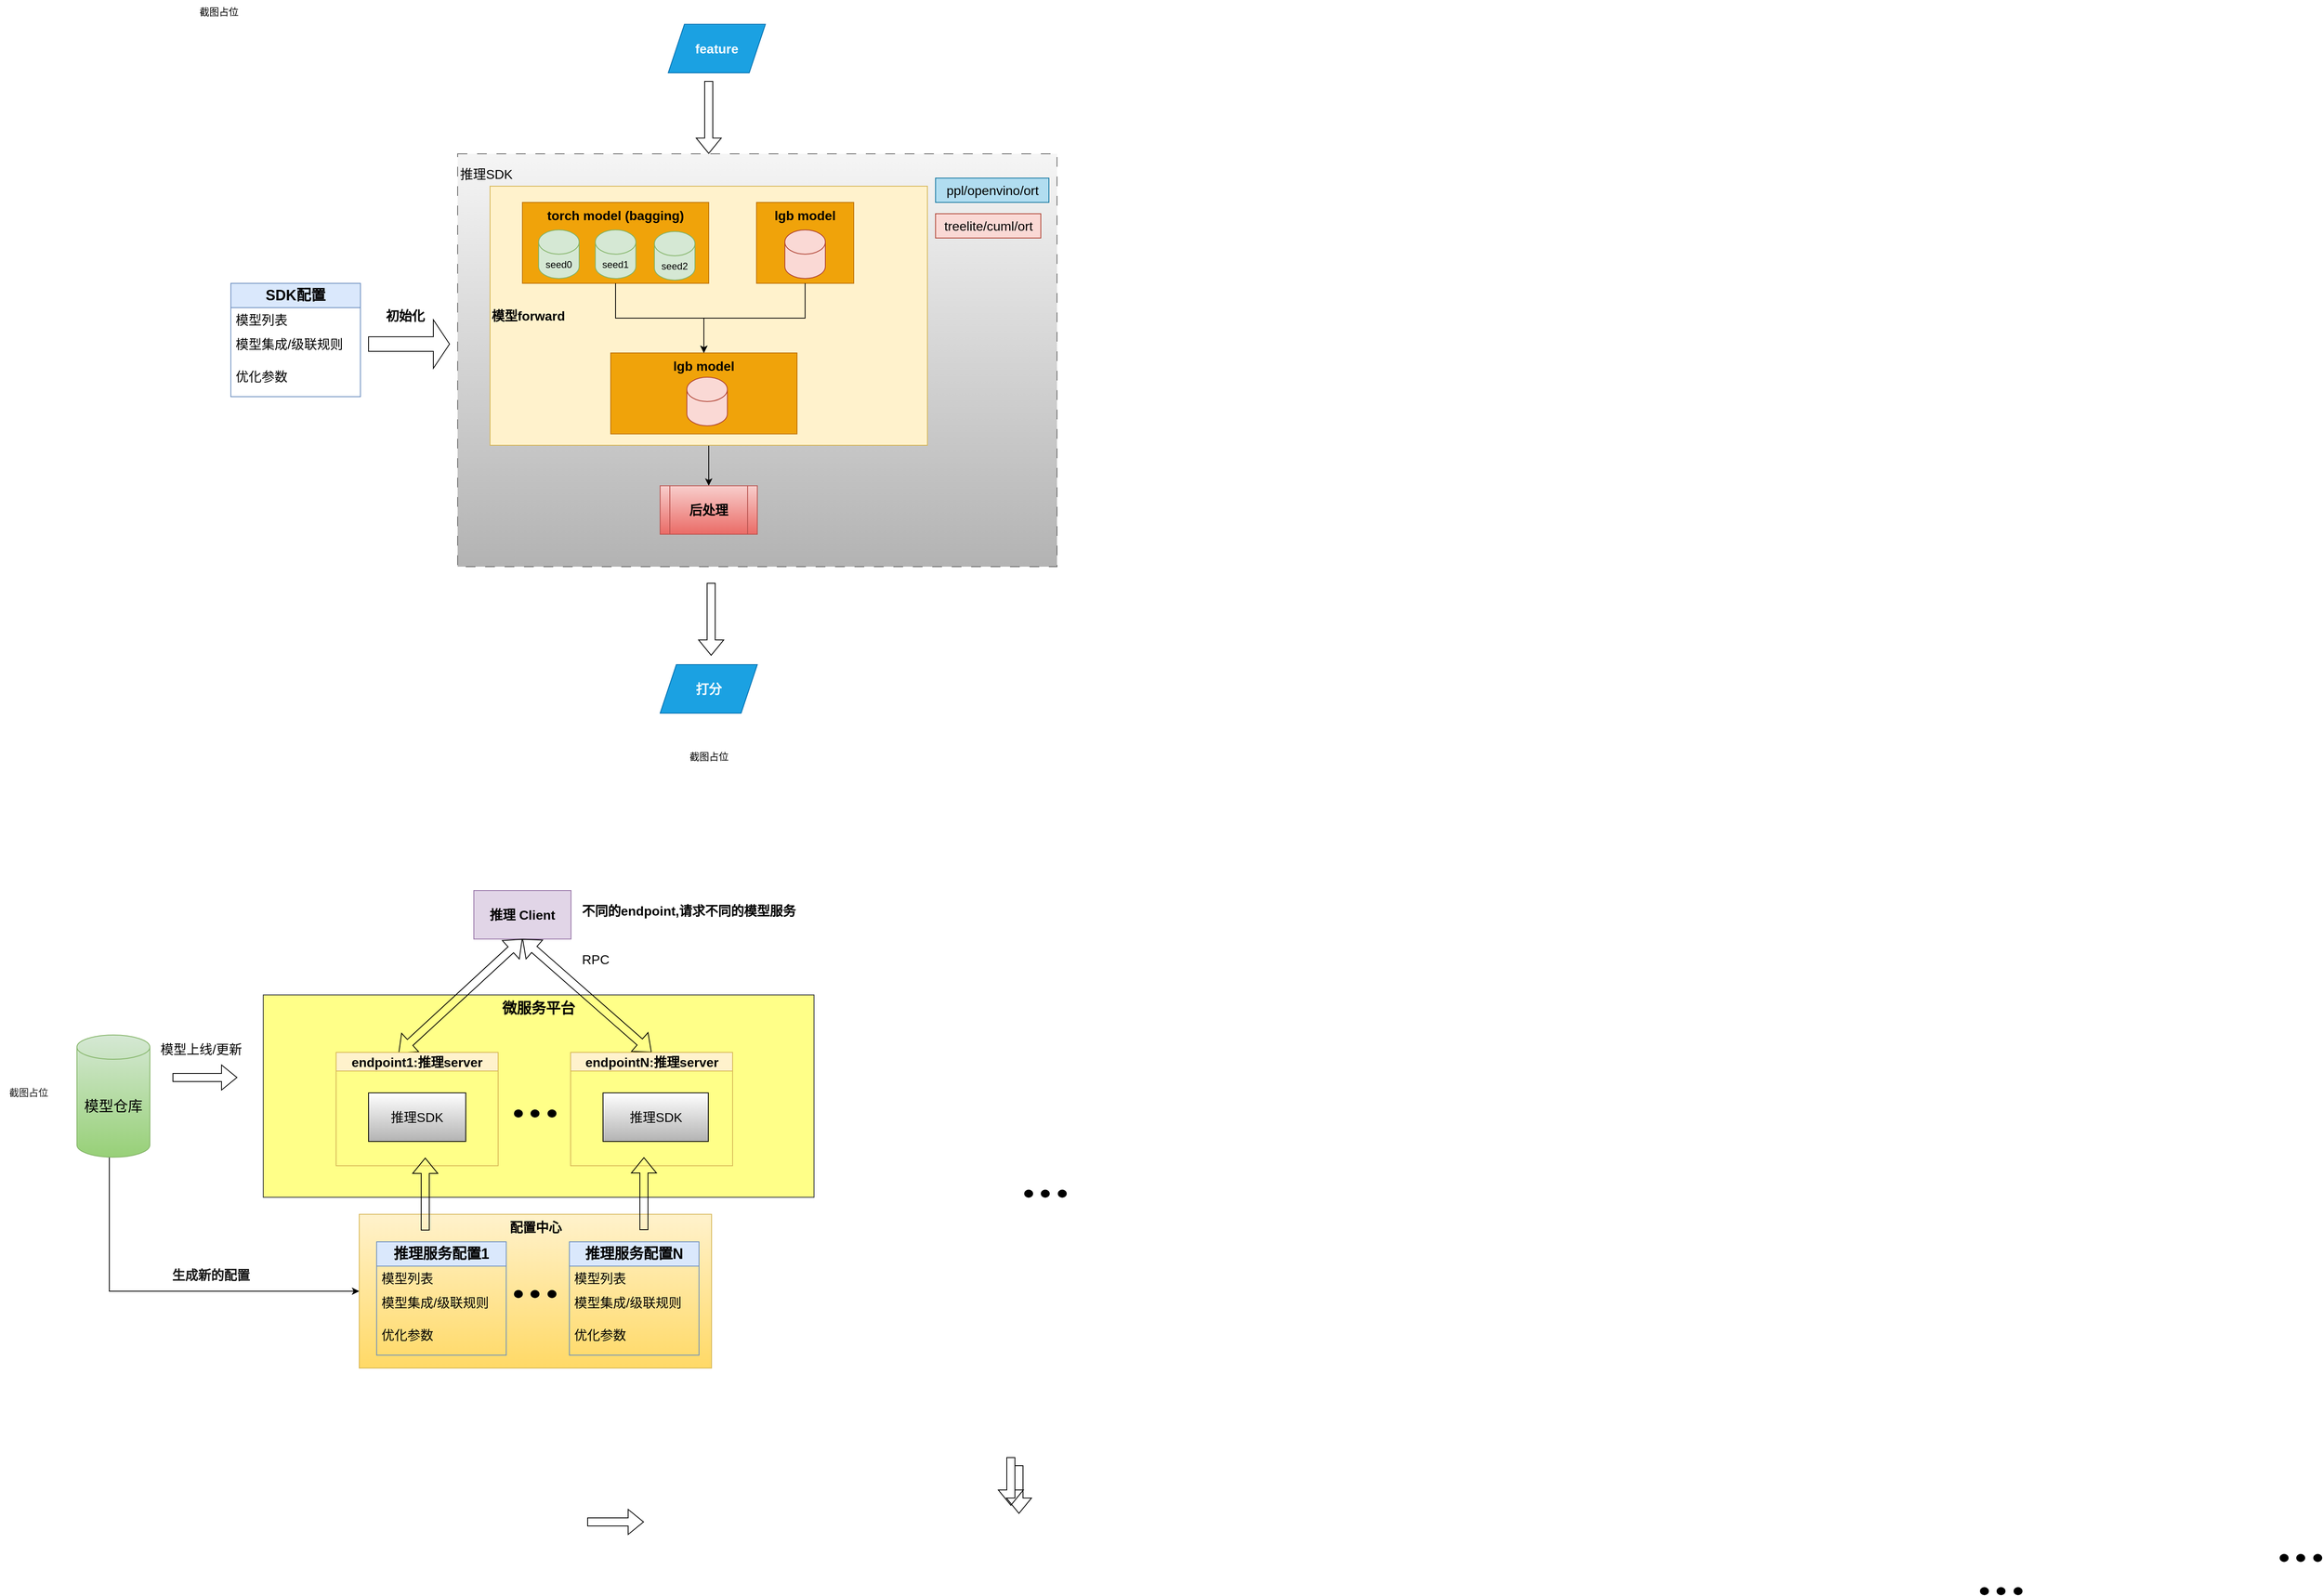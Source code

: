 <mxfile version="21.1.1" type="github">
  <diagram name="第 1 页" id="nnr06dnKJYtgya7jrnHT">
    <mxGraphModel dx="2261" dy="769" grid="1" gridSize="10" guides="1" tooltips="1" connect="1" arrows="1" fold="1" page="1" pageScale="1" pageWidth="827" pageHeight="1169" math="0" shadow="0">
      <root>
        <mxCell id="0" />
        <mxCell id="1" parent="0" />
        <mxCell id="UK8yWLkQY4NRwHUQAjbO-138" value="&lt;font style=&quot;font-size: 18px;&quot;&gt;&lt;b&gt;微服务平台&lt;/b&gt;&lt;/font&gt;" style="rounded=0;whiteSpace=wrap;html=1;fillColor=#ffff88;strokeColor=#36393d;verticalAlign=top;" vertex="1" parent="1">
          <mxGeometry x="-40" y="1309" width="680" height="250" as="geometry" />
        </mxCell>
        <mxCell id="UK8yWLkQY4NRwHUQAjbO-98" value="&lt;font style=&quot;font-size: 16px;&quot;&gt;&lt;b&gt;配置中心&lt;/b&gt;&lt;/font&gt;" style="rounded=0;whiteSpace=wrap;html=1;fillColor=#fff2cc;gradientColor=#ffd966;strokeColor=#d6b656;align=center;verticalAlign=top;" vertex="1" parent="1">
          <mxGeometry x="78.5" y="1580" width="435" height="190" as="geometry" />
        </mxCell>
        <mxCell id="UK8yWLkQY4NRwHUQAjbO-15" value="" style="rounded=0;whiteSpace=wrap;html=1;dashed=1;dashPattern=12 12;fillColor=#f5f5f5;strokeColor=#666666;gradientColor=#b3b3b3;" vertex="1" parent="1">
          <mxGeometry x="200" y="270" width="740" height="510" as="geometry" />
        </mxCell>
        <mxCell id="UK8yWLkQY4NRwHUQAjbO-43" style="edgeStyle=orthogonalEdgeStyle;rounded=0;orthogonalLoop=1;jettySize=auto;html=1;" edge="1" parent="1" source="UK8yWLkQY4NRwHUQAjbO-1" target="UK8yWLkQY4NRwHUQAjbO-42">
          <mxGeometry relative="1" as="geometry" />
        </mxCell>
        <mxCell id="UK8yWLkQY4NRwHUQAjbO-1" value="&lt;font style=&quot;font-size: 16px;&quot;&gt;&lt;b&gt;模型forward&lt;/b&gt;&lt;/font&gt;" style="rounded=0;whiteSpace=wrap;html=1;fillColor=#fff2cc;strokeColor=#d6b656;labelPosition=center;verticalLabelPosition=middle;align=left;verticalAlign=middle;" vertex="1" parent="1">
          <mxGeometry x="240" y="310" width="540" height="320" as="geometry" />
        </mxCell>
        <mxCell id="UK8yWLkQY4NRwHUQAjbO-6" value="&lt;font style=&quot;font-size: 18px;&quot;&gt;&lt;b&gt;SDK配置&lt;/b&gt;&lt;/font&gt;" style="swimlane;fontStyle=0;childLayout=stackLayout;horizontal=1;startSize=30;horizontalStack=0;resizeParent=1;resizeParentMax=0;resizeLast=0;collapsible=1;marginBottom=0;whiteSpace=wrap;html=1;fillColor=#dae8fc;strokeColor=#6c8ebf;" vertex="1" parent="1">
          <mxGeometry x="-80" y="430" width="160" height="140" as="geometry" />
        </mxCell>
        <mxCell id="UK8yWLkQY4NRwHUQAjbO-7" value="&lt;font style=&quot;font-size: 16px;&quot;&gt;模型列表&lt;/font&gt;" style="text;strokeColor=none;fillColor=none;align=left;verticalAlign=middle;spacingLeft=4;spacingRight=4;overflow=hidden;points=[[0,0.5],[1,0.5]];portConstraint=eastwest;rotatable=0;whiteSpace=wrap;html=1;" vertex="1" parent="UK8yWLkQY4NRwHUQAjbO-6">
          <mxGeometry y="30" width="160" height="30" as="geometry" />
        </mxCell>
        <mxCell id="UK8yWLkQY4NRwHUQAjbO-8" value="&lt;font style=&quot;font-size: 16px;&quot;&gt;模型集成/级联规则&lt;/font&gt;" style="text;strokeColor=none;fillColor=none;align=left;verticalAlign=middle;spacingLeft=4;spacingRight=4;overflow=hidden;points=[[0,0.5],[1,0.5]];portConstraint=eastwest;rotatable=0;whiteSpace=wrap;html=1;" vertex="1" parent="UK8yWLkQY4NRwHUQAjbO-6">
          <mxGeometry y="60" width="160" height="30" as="geometry" />
        </mxCell>
        <object label="&lt;font style=&quot;font-size: 16px;&quot;&gt;优化参数&lt;/font&gt;" id="UK8yWLkQY4NRwHUQAjbO-9">
          <mxCell style="text;strokeColor=none;fillColor=none;align=left;verticalAlign=middle;spacingLeft=4;spacingRight=4;overflow=hidden;points=[[0,0.5],[1,0.5]];portConstraint=eastwest;rotatable=0;whiteSpace=wrap;html=1;" vertex="1" parent="UK8yWLkQY4NRwHUQAjbO-6">
            <mxGeometry y="90" width="160" height="50" as="geometry" />
          </mxCell>
        </object>
        <mxCell id="UK8yWLkQY4NRwHUQAjbO-11" value="" style="shape=flexArrow;endArrow=classic;html=1;rounded=0;" edge="1" parent="1">
          <mxGeometry width="50" height="50" relative="1" as="geometry">
            <mxPoint x="510" y="180" as="sourcePoint" />
            <mxPoint x="510" y="270" as="targetPoint" />
          </mxGeometry>
        </mxCell>
        <mxCell id="UK8yWLkQY4NRwHUQAjbO-16" value="&lt;font style=&quot;font-size: 16px;&quot;&gt;推理SDK&lt;/font&gt;" style="text;html=1;align=center;verticalAlign=middle;resizable=0;points=[];autosize=1;strokeColor=none;fillColor=none;" vertex="1" parent="1">
          <mxGeometry x="190" y="280" width="90" height="30" as="geometry" />
        </mxCell>
        <mxCell id="UK8yWLkQY4NRwHUQAjbO-23" value="&lt;font style=&quot;font-size: 16px;&quot;&gt;&lt;b&gt;feature&lt;/b&gt;&lt;/font&gt;" style="shape=parallelogram;perimeter=parallelogramPerimeter;whiteSpace=wrap;html=1;fixedSize=1;fillColor=#1ba1e2;strokeColor=#006EAF;fontColor=#ffffff;" vertex="1" parent="1">
          <mxGeometry x="460" y="110" width="120" height="60" as="geometry" />
        </mxCell>
        <mxCell id="UK8yWLkQY4NRwHUQAjbO-29" value="&lt;font style=&quot;font-size: 16px;&quot;&gt;treelite/cuml/ort&lt;/font&gt;" style="text;html=1;align=center;verticalAlign=middle;resizable=0;points=[];autosize=1;strokeColor=#ae4132;fillColor=#fad9d5;" vertex="1" parent="1">
          <mxGeometry x="790" y="344" width="130" height="30" as="geometry" />
        </mxCell>
        <mxCell id="UK8yWLkQY4NRwHUQAjbO-32" value="&lt;font style=&quot;font-size: 16px;&quot;&gt;ppl/openvino/ort&lt;/font&gt;" style="text;html=1;align=center;verticalAlign=middle;resizable=0;points=[];autosize=1;strokeColor=#10739e;fillColor=#b1ddf0;" vertex="1" parent="1">
          <mxGeometry x="790" y="300" width="140" height="30" as="geometry" />
        </mxCell>
        <mxCell id="UK8yWLkQY4NRwHUQAjbO-41" value="" style="group" vertex="1" connectable="0" parent="1">
          <mxGeometry x="280" y="330" width="409" height="286" as="geometry" />
        </mxCell>
        <mxCell id="UK8yWLkQY4NRwHUQAjbO-17" value="&lt;font style=&quot;font-size: 16px;&quot;&gt;&lt;b&gt;torch model (bagging)&lt;/b&gt;&lt;/font&gt;" style="rounded=0;whiteSpace=wrap;html=1;verticalAlign=top;fillColor=#f0a30a;fontColor=#000000;strokeColor=#BD7000;movable=1;resizable=1;rotatable=1;deletable=1;editable=1;locked=0;connectable=1;container=0;" vertex="1" parent="UK8yWLkQY4NRwHUQAjbO-41">
          <mxGeometry width="230" height="100" as="geometry" />
        </mxCell>
        <mxCell id="UK8yWLkQY4NRwHUQAjbO-12" value="seed0" style="shape=cylinder3;whiteSpace=wrap;html=1;boundedLbl=1;backgroundOutline=1;size=15;fillColor=#d5e8d4;strokeColor=#82b366;movable=1;resizable=1;rotatable=1;deletable=1;editable=1;locked=0;connectable=1;" vertex="1" parent="UK8yWLkQY4NRwHUQAjbO-41">
          <mxGeometry x="20" y="34" width="50" height="60" as="geometry" />
        </mxCell>
        <mxCell id="UK8yWLkQY4NRwHUQAjbO-13" value="seed1" style="shape=cylinder3;whiteSpace=wrap;html=1;boundedLbl=1;backgroundOutline=1;size=15;fillColor=#d5e8d4;strokeColor=#82b366;movable=1;resizable=1;rotatable=1;deletable=1;editable=1;locked=0;connectable=1;" vertex="1" parent="UK8yWLkQY4NRwHUQAjbO-41">
          <mxGeometry x="90" y="34" width="50" height="60" as="geometry" />
        </mxCell>
        <mxCell id="UK8yWLkQY4NRwHUQAjbO-18" value="seed2" style="shape=cylinder3;whiteSpace=wrap;html=1;boundedLbl=1;backgroundOutline=1;size=15;fillColor=#d5e8d4;strokeColor=#82b366;movable=1;resizable=1;rotatable=1;deletable=1;editable=1;locked=0;connectable=1;" vertex="1" parent="UK8yWLkQY4NRwHUQAjbO-41">
          <mxGeometry x="163" y="36" width="50" height="60" as="geometry" />
        </mxCell>
        <mxCell id="UK8yWLkQY4NRwHUQAjbO-24" value="&lt;span style=&quot;font-size: 16px;&quot;&gt;&lt;b&gt;lgb model&lt;/b&gt;&lt;/span&gt;" style="rounded=0;whiteSpace=wrap;html=1;verticalAlign=top;fillColor=#f0a30a;fontColor=#000000;strokeColor=#BD7000;movable=1;resizable=1;rotatable=1;deletable=1;editable=1;locked=0;connectable=1;container=0;" vertex="1" parent="UK8yWLkQY4NRwHUQAjbO-41">
          <mxGeometry x="289" width="120" height="100" as="geometry" />
        </mxCell>
        <mxCell id="UK8yWLkQY4NRwHUQAjbO-25" value="" style="shape=cylinder3;whiteSpace=wrap;html=1;boundedLbl=1;backgroundOutline=1;size=15;fillColor=#fad9d5;strokeColor=#ae4132;movable=1;resizable=1;rotatable=1;deletable=1;editable=1;locked=0;connectable=1;" vertex="1" parent="UK8yWLkQY4NRwHUQAjbO-41">
          <mxGeometry x="324" y="34" width="50" height="60" as="geometry" />
        </mxCell>
        <mxCell id="UK8yWLkQY4NRwHUQAjbO-36" value="&lt;span style=&quot;font-size: 16px;&quot;&gt;&lt;b&gt;lgb model&lt;/b&gt;&lt;/span&gt;" style="rounded=0;whiteSpace=wrap;html=1;verticalAlign=top;fillColor=#f0a30a;fontColor=#000000;strokeColor=#BD7000;movable=1;resizable=1;rotatable=1;deletable=1;editable=1;locked=0;connectable=1;container=0;" vertex="1" parent="UK8yWLkQY4NRwHUQAjbO-41">
          <mxGeometry x="109" y="186" width="230" height="100" as="geometry" />
        </mxCell>
        <mxCell id="UK8yWLkQY4NRwHUQAjbO-39" style="edgeStyle=orthogonalEdgeStyle;rounded=0;orthogonalLoop=1;jettySize=auto;html=1;entryX=0.5;entryY=0;entryDx=0;entryDy=0;" edge="1" parent="UK8yWLkQY4NRwHUQAjbO-41" source="UK8yWLkQY4NRwHUQAjbO-17" target="UK8yWLkQY4NRwHUQAjbO-36">
          <mxGeometry relative="1" as="geometry" />
        </mxCell>
        <mxCell id="UK8yWLkQY4NRwHUQAjbO-40" style="edgeStyle=orthogonalEdgeStyle;rounded=0;orthogonalLoop=1;jettySize=auto;html=1;entryX=0.5;entryY=0;entryDx=0;entryDy=0;" edge="1" parent="UK8yWLkQY4NRwHUQAjbO-41" source="UK8yWLkQY4NRwHUQAjbO-24" target="UK8yWLkQY4NRwHUQAjbO-36">
          <mxGeometry relative="1" as="geometry" />
        </mxCell>
        <mxCell id="UK8yWLkQY4NRwHUQAjbO-38" value="" style="shape=cylinder3;whiteSpace=wrap;html=1;boundedLbl=1;backgroundOutline=1;size=15;fillColor=#fad9d5;strokeColor=#ae4132;movable=1;resizable=1;rotatable=1;deletable=1;editable=1;locked=0;connectable=1;" vertex="1" parent="UK8yWLkQY4NRwHUQAjbO-41">
          <mxGeometry x="203" y="216" width="50" height="60" as="geometry" />
        </mxCell>
        <mxCell id="UK8yWLkQY4NRwHUQAjbO-42" value="&lt;font style=&quot;font-size: 16px;&quot;&gt;&lt;b&gt;后处理&lt;/b&gt;&lt;/font&gt;" style="shape=process;whiteSpace=wrap;html=1;backgroundOutline=1;fillColor=#f8cecc;gradientColor=#ea6b66;strokeColor=#b85450;" vertex="1" parent="1">
          <mxGeometry x="450" y="680" width="120" height="60" as="geometry" />
        </mxCell>
        <mxCell id="UK8yWLkQY4NRwHUQAjbO-53" value="&lt;span style=&quot;font-size: 16px;&quot;&gt;&lt;b&gt;打分&lt;/b&gt;&lt;/span&gt;" style="shape=parallelogram;perimeter=parallelogramPerimeter;whiteSpace=wrap;html=1;fixedSize=1;fillColor=#1ba1e2;strokeColor=#006EAF;fontColor=#ffffff;" vertex="1" parent="1">
          <mxGeometry x="450" y="901" width="120" height="60" as="geometry" />
        </mxCell>
        <mxCell id="UK8yWLkQY4NRwHUQAjbO-54" value="" style="shape=flexArrow;endArrow=classic;html=1;rounded=0;" edge="1" parent="1">
          <mxGeometry width="50" height="50" relative="1" as="geometry">
            <mxPoint x="513" y="800" as="sourcePoint" />
            <mxPoint x="513" y="890" as="targetPoint" />
          </mxGeometry>
        </mxCell>
        <mxCell id="UK8yWLkQY4NRwHUQAjbO-57" value="截图占位" style="text;html=1;align=center;verticalAlign=middle;resizable=0;points=[];autosize=1;strokeColor=none;fillColor=none;" vertex="1" parent="1">
          <mxGeometry x="-130" y="80" width="70" height="30" as="geometry" />
        </mxCell>
        <mxCell id="UK8yWLkQY4NRwHUQAjbO-58" value="截图占位" style="text;html=1;align=center;verticalAlign=middle;resizable=0;points=[];autosize=1;strokeColor=none;fillColor=none;" vertex="1" parent="1">
          <mxGeometry x="475" y="1000" width="70" height="30" as="geometry" />
        </mxCell>
        <mxCell id="UK8yWLkQY4NRwHUQAjbO-59" value="" style="shape=singleArrow;whiteSpace=wrap;html=1;" vertex="1" parent="1">
          <mxGeometry x="90" y="475" width="100" height="60" as="geometry" />
        </mxCell>
        <mxCell id="UK8yWLkQY4NRwHUQAjbO-60" value="&lt;font style=&quot;font-size: 16px;&quot;&gt;&lt;b&gt;初始化&lt;/b&gt;&lt;/font&gt;" style="text;html=1;align=center;verticalAlign=middle;resizable=0;points=[];autosize=1;strokeColor=none;fillColor=none;" vertex="1" parent="1">
          <mxGeometry x="100" y="455" width="70" height="30" as="geometry" />
        </mxCell>
        <mxCell id="UK8yWLkQY4NRwHUQAjbO-71" value="&lt;font style=&quot;font-size: 16px;&quot;&gt;&lt;b&gt;推理 Client&lt;/b&gt;&lt;/font&gt;" style="rounded=0;whiteSpace=wrap;html=1;fillColor=#e1d5e7;strokeColor=#9673a6;" vertex="1" parent="1">
          <mxGeometry x="220" y="1180" width="120" height="60" as="geometry" />
        </mxCell>
        <mxCell id="UK8yWLkQY4NRwHUQAjbO-77" value="&lt;font style=&quot;font-size: 16px;&quot;&gt;RPC&lt;/font&gt;" style="text;html=1;align=center;verticalAlign=middle;resizable=0;points=[];autosize=1;strokeColor=none;fillColor=none;" vertex="1" parent="1">
          <mxGeometry x="340" y="1250" width="60" height="30" as="geometry" />
        </mxCell>
        <mxCell id="UK8yWLkQY4NRwHUQAjbO-78" value="" style="shape=flexArrow;endArrow=classic;html=1;rounded=0;" edge="1" parent="1">
          <mxGeometry width="50" height="50" relative="1" as="geometry">
            <mxPoint x="883" y="1880" as="sourcePoint" />
            <mxPoint x="883" y="1940" as="targetPoint" />
          </mxGeometry>
        </mxCell>
        <mxCell id="UK8yWLkQY4NRwHUQAjbO-80" value="" style="shape=flexArrow;endArrow=classic;startArrow=classic;html=1;rounded=0;entryX=0.5;entryY=1;entryDx=0;entryDy=0;exitX=0.385;exitY=0.007;exitDx=0;exitDy=0;exitPerimeter=0;" edge="1" parent="1" source="UK8yWLkQY4NRwHUQAjbO-65" target="UK8yWLkQY4NRwHUQAjbO-71">
          <mxGeometry width="100" height="100" relative="1" as="geometry">
            <mxPoint x="110" y="1330" as="sourcePoint" />
            <mxPoint x="210" y="1230" as="targetPoint" />
          </mxGeometry>
        </mxCell>
        <mxCell id="UK8yWLkQY4NRwHUQAjbO-81" value="" style="shape=flexArrow;endArrow=classic;startArrow=classic;html=1;rounded=0;entryX=0.5;entryY=1;entryDx=0;entryDy=0;exitX=0.5;exitY=0;exitDx=0;exitDy=0;" edge="1" parent="1" source="UK8yWLkQY4NRwHUQAjbO-69" target="UK8yWLkQY4NRwHUQAjbO-71">
          <mxGeometry width="100" height="100" relative="1" as="geometry">
            <mxPoint x="394" y="1325" as="sourcePoint" />
            <mxPoint x="280" y="1215" as="targetPoint" />
          </mxGeometry>
        </mxCell>
        <mxCell id="UK8yWLkQY4NRwHUQAjbO-91" value="&lt;font style=&quot;font-size: 16px;&quot;&gt;&lt;b&gt;不同的endpoint,请求不同的模型服务&lt;/b&gt;&lt;/font&gt;" style="text;html=1;align=center;verticalAlign=middle;resizable=0;points=[];autosize=1;strokeColor=none;fillColor=none;" vertex="1" parent="1">
          <mxGeometry x="339.5" y="1190" width="290" height="30" as="geometry" />
        </mxCell>
        <mxCell id="UK8yWLkQY4NRwHUQAjbO-94" value="&lt;font style=&quot;font-size: 18px;&quot;&gt;&lt;b&gt;推理服务配置1&lt;/b&gt;&lt;/font&gt;" style="swimlane;fontStyle=0;childLayout=stackLayout;horizontal=1;startSize=30;horizontalStack=0;resizeParent=1;resizeParentMax=0;resizeLast=0;collapsible=1;marginBottom=0;whiteSpace=wrap;html=1;fillColor=#dae8fc;strokeColor=#6c8ebf;" vertex="1" parent="1">
          <mxGeometry x="100" y="1614" width="160" height="140" as="geometry" />
        </mxCell>
        <mxCell id="UK8yWLkQY4NRwHUQAjbO-95" value="&lt;font style=&quot;font-size: 16px;&quot;&gt;模型列表&lt;/font&gt;" style="text;strokeColor=none;fillColor=none;align=left;verticalAlign=middle;spacingLeft=4;spacingRight=4;overflow=hidden;points=[[0,0.5],[1,0.5]];portConstraint=eastwest;rotatable=0;whiteSpace=wrap;html=1;" vertex="1" parent="UK8yWLkQY4NRwHUQAjbO-94">
          <mxGeometry y="30" width="160" height="30" as="geometry" />
        </mxCell>
        <mxCell id="UK8yWLkQY4NRwHUQAjbO-96" value="&lt;font style=&quot;font-size: 16px;&quot;&gt;模型集成/级联规则&lt;/font&gt;" style="text;strokeColor=none;fillColor=none;align=left;verticalAlign=middle;spacingLeft=4;spacingRight=4;overflow=hidden;points=[[0,0.5],[1,0.5]];portConstraint=eastwest;rotatable=0;whiteSpace=wrap;html=1;" vertex="1" parent="UK8yWLkQY4NRwHUQAjbO-94">
          <mxGeometry y="60" width="160" height="30" as="geometry" />
        </mxCell>
        <object label="&lt;font style=&quot;font-size: 16px;&quot;&gt;优化参数&lt;/font&gt;" id="UK8yWLkQY4NRwHUQAjbO-97">
          <mxCell style="text;strokeColor=none;fillColor=none;align=left;verticalAlign=middle;spacingLeft=4;spacingRight=4;overflow=hidden;points=[[0,0.5],[1,0.5]];portConstraint=eastwest;rotatable=0;whiteSpace=wrap;html=1;" vertex="1" parent="UK8yWLkQY4NRwHUQAjbO-94">
            <mxGeometry y="90" width="160" height="50" as="geometry" />
          </mxCell>
        </object>
        <mxCell id="UK8yWLkQY4NRwHUQAjbO-65" value="&lt;font style=&quot;font-size: 16px;&quot;&gt;endpoint1:推理server&lt;/font&gt;" style="swimlane;whiteSpace=wrap;html=1;fillColor=#fff2cc;strokeColor=#d6b656;" vertex="1" parent="1">
          <mxGeometry x="50" y="1380" width="200" height="140" as="geometry" />
        </mxCell>
        <mxCell id="UK8yWLkQY4NRwHUQAjbO-66" value="&lt;font style=&quot;font-size: 16px;&quot;&gt;推理SDK&lt;/font&gt;" style="rounded=0;whiteSpace=wrap;html=1;gradientColor=#B3B3B3;" vertex="1" parent="UK8yWLkQY4NRwHUQAjbO-65">
          <mxGeometry x="40" y="50" width="120" height="60" as="geometry" />
        </mxCell>
        <mxCell id="UK8yWLkQY4NRwHUQAjbO-69" value="&lt;font style=&quot;font-size: 16px;&quot;&gt;endpointN:推理server&lt;/font&gt;" style="swimlane;whiteSpace=wrap;html=1;fillColor=#fff2cc;strokeColor=#d6b656;" vertex="1" parent="1">
          <mxGeometry x="339.5" y="1380" width="200" height="140" as="geometry" />
        </mxCell>
        <mxCell id="UK8yWLkQY4NRwHUQAjbO-70" value="&lt;font style=&quot;font-size: 16px;&quot;&gt;推理SDK&lt;/font&gt;" style="rounded=0;whiteSpace=wrap;html=1;gradientColor=#B3B3B3;" vertex="1" parent="UK8yWLkQY4NRwHUQAjbO-69">
          <mxGeometry x="40" y="50" width="130" height="60" as="geometry" />
        </mxCell>
        <mxCell id="UK8yWLkQY4NRwHUQAjbO-87" value="" style="group" vertex="1" connectable="0" parent="1">
          <mxGeometry x="270" y="1451" width="52" height="9" as="geometry" />
        </mxCell>
        <mxCell id="UK8yWLkQY4NRwHUQAjbO-88" value="" style="ellipse;whiteSpace=wrap;html=1;fillColor=#000000;" vertex="1" parent="UK8yWLkQY4NRwHUQAjbO-87">
          <mxGeometry width="10" height="9" as="geometry" />
        </mxCell>
        <mxCell id="UK8yWLkQY4NRwHUQAjbO-89" value="" style="ellipse;whiteSpace=wrap;html=1;fillColor=#000000;" vertex="1" parent="UK8yWLkQY4NRwHUQAjbO-87">
          <mxGeometry x="20.5" width="10" height="9" as="geometry" />
        </mxCell>
        <mxCell id="UK8yWLkQY4NRwHUQAjbO-90" value="" style="ellipse;whiteSpace=wrap;html=1;fillColor=#000000;" vertex="1" parent="UK8yWLkQY4NRwHUQAjbO-87">
          <mxGeometry x="41.5" width="10" height="9" as="geometry" />
        </mxCell>
        <mxCell id="UK8yWLkQY4NRwHUQAjbO-105" value="" style="group" vertex="1" connectable="0" parent="1">
          <mxGeometry x="900" y="1550" width="52" height="9" as="geometry" />
        </mxCell>
        <mxCell id="UK8yWLkQY4NRwHUQAjbO-106" value="" style="ellipse;whiteSpace=wrap;html=1;fillColor=#000000;" vertex="1" parent="UK8yWLkQY4NRwHUQAjbO-105">
          <mxGeometry width="10" height="9" as="geometry" />
        </mxCell>
        <mxCell id="UK8yWLkQY4NRwHUQAjbO-107" value="" style="ellipse;whiteSpace=wrap;html=1;fillColor=#000000;" vertex="1" parent="UK8yWLkQY4NRwHUQAjbO-105">
          <mxGeometry x="20.5" width="10" height="9" as="geometry" />
        </mxCell>
        <mxCell id="UK8yWLkQY4NRwHUQAjbO-108" value="" style="ellipse;whiteSpace=wrap;html=1;fillColor=#000000;" vertex="1" parent="UK8yWLkQY4NRwHUQAjbO-105">
          <mxGeometry x="41.5" width="10" height="9" as="geometry" />
        </mxCell>
        <mxCell id="UK8yWLkQY4NRwHUQAjbO-109" value="&lt;font style=&quot;font-size: 18px;&quot;&gt;&lt;b&gt;推理服务配置N&lt;/b&gt;&lt;/font&gt;" style="swimlane;fontStyle=0;childLayout=stackLayout;horizontal=1;startSize=30;horizontalStack=0;resizeParent=1;resizeParentMax=0;resizeLast=0;collapsible=1;marginBottom=0;whiteSpace=wrap;html=1;fillColor=#dae8fc;strokeColor=#6c8ebf;" vertex="1" parent="1">
          <mxGeometry x="338" y="1614" width="160" height="140" as="geometry" />
        </mxCell>
        <mxCell id="UK8yWLkQY4NRwHUQAjbO-110" value="&lt;font style=&quot;font-size: 16px;&quot;&gt;模型列表&lt;/font&gt;" style="text;strokeColor=none;fillColor=none;align=left;verticalAlign=middle;spacingLeft=4;spacingRight=4;overflow=hidden;points=[[0,0.5],[1,0.5]];portConstraint=eastwest;rotatable=0;whiteSpace=wrap;html=1;" vertex="1" parent="UK8yWLkQY4NRwHUQAjbO-109">
          <mxGeometry y="30" width="160" height="30" as="geometry" />
        </mxCell>
        <mxCell id="UK8yWLkQY4NRwHUQAjbO-111" value="&lt;font style=&quot;font-size: 16px;&quot;&gt;模型集成/级联规则&lt;/font&gt;" style="text;strokeColor=none;fillColor=none;align=left;verticalAlign=middle;spacingLeft=4;spacingRight=4;overflow=hidden;points=[[0,0.5],[1,0.5]];portConstraint=eastwest;rotatable=0;whiteSpace=wrap;html=1;" vertex="1" parent="UK8yWLkQY4NRwHUQAjbO-109">
          <mxGeometry y="60" width="160" height="30" as="geometry" />
        </mxCell>
        <object label="&lt;font style=&quot;font-size: 16px;&quot;&gt;优化参数&lt;/font&gt;" id="UK8yWLkQY4NRwHUQAjbO-112">
          <mxCell style="text;strokeColor=none;fillColor=none;align=left;verticalAlign=middle;spacingLeft=4;spacingRight=4;overflow=hidden;points=[[0,0.5],[1,0.5]];portConstraint=eastwest;rotatable=0;whiteSpace=wrap;html=1;" vertex="1" parent="UK8yWLkQY4NRwHUQAjbO-109">
            <mxGeometry y="90" width="160" height="50" as="geometry" />
          </mxCell>
        </object>
        <mxCell id="UK8yWLkQY4NRwHUQAjbO-113" value="" style="group" vertex="1" connectable="0" parent="1">
          <mxGeometry x="2080" y="2041" width="52" height="9" as="geometry" />
        </mxCell>
        <mxCell id="UK8yWLkQY4NRwHUQAjbO-114" value="" style="ellipse;whiteSpace=wrap;html=1;fillColor=#000000;" vertex="1" parent="UK8yWLkQY4NRwHUQAjbO-113">
          <mxGeometry width="10" height="9" as="geometry" />
        </mxCell>
        <mxCell id="UK8yWLkQY4NRwHUQAjbO-115" value="" style="ellipse;whiteSpace=wrap;html=1;fillColor=#000000;" vertex="1" parent="UK8yWLkQY4NRwHUQAjbO-113">
          <mxGeometry x="20.5" width="10" height="9" as="geometry" />
        </mxCell>
        <mxCell id="UK8yWLkQY4NRwHUQAjbO-116" value="" style="ellipse;whiteSpace=wrap;html=1;fillColor=#000000;" vertex="1" parent="UK8yWLkQY4NRwHUQAjbO-113">
          <mxGeometry x="41.5" width="10" height="9" as="geometry" />
        </mxCell>
        <mxCell id="UK8yWLkQY4NRwHUQAjbO-117" value="" style="group" vertex="1" connectable="0" parent="1">
          <mxGeometry x="2450" y="2000" width="52" height="9" as="geometry" />
        </mxCell>
        <mxCell id="UK8yWLkQY4NRwHUQAjbO-118" value="" style="ellipse;whiteSpace=wrap;html=1;fillColor=#000000;" vertex="1" parent="UK8yWLkQY4NRwHUQAjbO-117">
          <mxGeometry width="10" height="9" as="geometry" />
        </mxCell>
        <mxCell id="UK8yWLkQY4NRwHUQAjbO-119" value="" style="ellipse;whiteSpace=wrap;html=1;fillColor=#000000;" vertex="1" parent="UK8yWLkQY4NRwHUQAjbO-117">
          <mxGeometry x="20.5" width="10" height="9" as="geometry" />
        </mxCell>
        <mxCell id="UK8yWLkQY4NRwHUQAjbO-120" value="" style="ellipse;whiteSpace=wrap;html=1;fillColor=#000000;" vertex="1" parent="UK8yWLkQY4NRwHUQAjbO-117">
          <mxGeometry x="41.5" width="10" height="9" as="geometry" />
        </mxCell>
        <mxCell id="UK8yWLkQY4NRwHUQAjbO-125" value="" style="group" vertex="1" connectable="0" parent="1">
          <mxGeometry x="270" y="1674" width="52" height="9" as="geometry" />
        </mxCell>
        <mxCell id="UK8yWLkQY4NRwHUQAjbO-126" value="" style="ellipse;whiteSpace=wrap;html=1;fillColor=#000000;" vertex="1" parent="UK8yWLkQY4NRwHUQAjbO-125">
          <mxGeometry width="10" height="9" as="geometry" />
        </mxCell>
        <mxCell id="UK8yWLkQY4NRwHUQAjbO-127" value="" style="ellipse;whiteSpace=wrap;html=1;fillColor=#000000;" vertex="1" parent="UK8yWLkQY4NRwHUQAjbO-125">
          <mxGeometry x="20.5" width="10" height="9" as="geometry" />
        </mxCell>
        <mxCell id="UK8yWLkQY4NRwHUQAjbO-128" value="" style="ellipse;whiteSpace=wrap;html=1;fillColor=#000000;" vertex="1" parent="UK8yWLkQY4NRwHUQAjbO-125">
          <mxGeometry x="41.5" width="10" height="9" as="geometry" />
        </mxCell>
        <mxCell id="UK8yWLkQY4NRwHUQAjbO-131" value="" style="shape=flexArrow;endArrow=classic;html=1;rounded=0;" edge="1" parent="1">
          <mxGeometry width="50" height="50" relative="1" as="geometry">
            <mxPoint x="893" y="1890" as="sourcePoint" />
            <mxPoint x="893" y="1950" as="targetPoint" />
          </mxGeometry>
        </mxCell>
        <mxCell id="UK8yWLkQY4NRwHUQAjbO-133" value="" style="shape=flexArrow;endArrow=none;html=1;rounded=0;startArrow=block;endFill=0;" edge="1" parent="1">
          <mxGeometry width="50" height="50" relative="1" as="geometry">
            <mxPoint x="160" y="1510" as="sourcePoint" />
            <mxPoint x="160" y="1600" as="targetPoint" />
          </mxGeometry>
        </mxCell>
        <mxCell id="UK8yWLkQY4NRwHUQAjbO-134" value="" style="shape=flexArrow;endArrow=none;html=1;rounded=0;startArrow=block;endFill=0;" edge="1" parent="1">
          <mxGeometry width="50" height="50" relative="1" as="geometry">
            <mxPoint x="430" y="1509.5" as="sourcePoint" />
            <mxPoint x="430" y="1599.5" as="targetPoint" />
          </mxGeometry>
        </mxCell>
        <mxCell id="UK8yWLkQY4NRwHUQAjbO-142" style="edgeStyle=elbowEdgeStyle;rounded=0;orthogonalLoop=1;jettySize=auto;html=1;entryX=0;entryY=0.5;entryDx=0;entryDy=0;" edge="1" parent="1" source="UK8yWLkQY4NRwHUQAjbO-135" target="UK8yWLkQY4NRwHUQAjbO-98">
          <mxGeometry relative="1" as="geometry">
            <Array as="points">
              <mxPoint x="-230" y="1560" />
            </Array>
          </mxGeometry>
        </mxCell>
        <mxCell id="UK8yWLkQY4NRwHUQAjbO-135" value="&lt;font style=&quot;font-size: 18px;&quot;&gt;模型仓库&lt;/font&gt;" style="shape=cylinder3;whiteSpace=wrap;html=1;boundedLbl=1;backgroundOutline=1;size=15;fillColor=#d5e8d4;gradientColor=#97d077;strokeColor=#82b366;" vertex="1" parent="1">
          <mxGeometry x="-270" y="1358.5" width="90" height="151" as="geometry" />
        </mxCell>
        <mxCell id="UK8yWLkQY4NRwHUQAjbO-136" value="" style="shape=flexArrow;endArrow=classic;html=1;rounded=0;" edge="1" parent="1">
          <mxGeometry width="50" height="50" relative="1" as="geometry">
            <mxPoint x="360" y="1960" as="sourcePoint" />
            <mxPoint x="430" y="1960" as="targetPoint" />
          </mxGeometry>
        </mxCell>
        <mxCell id="UK8yWLkQY4NRwHUQAjbO-137" value="" style="shape=flexArrow;endArrow=classic;html=1;rounded=0;" edge="1" parent="1">
          <mxGeometry width="50" height="50" relative="1" as="geometry">
            <mxPoint x="-152" y="1411" as="sourcePoint" />
            <mxPoint x="-72" y="1411" as="targetPoint" />
          </mxGeometry>
        </mxCell>
        <mxCell id="UK8yWLkQY4NRwHUQAjbO-139" value="&lt;font style=&quot;font-size: 16px;&quot;&gt;模型上线/更新&lt;/font&gt;" style="text;html=1;align=center;verticalAlign=middle;resizable=0;points=[];autosize=1;strokeColor=none;fillColor=none;" vertex="1" parent="1">
          <mxGeometry x="-177" y="1361" width="120" height="30" as="geometry" />
        </mxCell>
        <mxCell id="UK8yWLkQY4NRwHUQAjbO-143" value="&lt;font style=&quot;font-size: 16px;&quot;&gt;&lt;b&gt;生成新的配置&lt;/b&gt;&lt;/font&gt;" style="text;html=1;align=center;verticalAlign=middle;resizable=0;points=[];autosize=1;strokeColor=none;fillColor=none;fontColor=#1A1A1A;" vertex="1" parent="1">
          <mxGeometry x="-165" y="1640" width="120" height="30" as="geometry" />
        </mxCell>
        <mxCell id="UK8yWLkQY4NRwHUQAjbO-144" value="截图占位" style="text;html=1;align=center;verticalAlign=middle;resizable=0;points=[];autosize=1;strokeColor=none;fillColor=none;fontColor=#1A1A1A;" vertex="1" parent="1">
          <mxGeometry x="-365" y="1415" width="70" height="30" as="geometry" />
        </mxCell>
      </root>
    </mxGraphModel>
  </diagram>
</mxfile>
